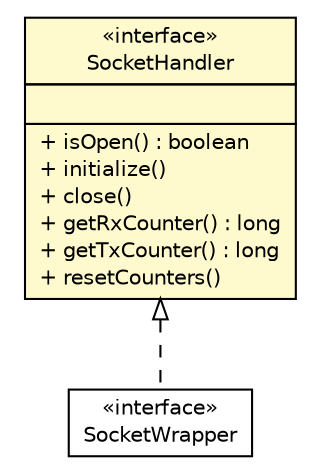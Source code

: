 #!/usr/local/bin/dot
#
# Class diagram 
# Generated by UMLGraph version R5_6 (http://www.umlgraph.org/)
#

digraph G {
	edge [fontname="Helvetica",fontsize=10,labelfontname="Helvetica",labelfontsize=10];
	node [fontname="Helvetica",fontsize=10,shape=plaintext];
	nodesep=0.25;
	ranksep=0.5;
	// org.ietf.nea.pt.socket.SocketWrapper
	c1045 [label=<<table title="org.ietf.nea.pt.socket.SocketWrapper" border="0" cellborder="1" cellspacing="0" cellpadding="2" port="p" href="./SocketWrapper.html">
		<tr><td><table border="0" cellspacing="0" cellpadding="1">
<tr><td align="center" balign="center"> &#171;interface&#187; </td></tr>
<tr><td align="center" balign="center"> SocketWrapper </td></tr>
		</table></td></tr>
		</table>>, URL="./SocketWrapper.html", fontname="Helvetica", fontcolor="black", fontsize=10.0];
	// org.ietf.nea.pt.socket.SocketHandler
	c1048 [label=<<table title="org.ietf.nea.pt.socket.SocketHandler" border="0" cellborder="1" cellspacing="0" cellpadding="2" port="p" bgcolor="lemonChiffon" href="./SocketHandler.html">
		<tr><td><table border="0" cellspacing="0" cellpadding="1">
<tr><td align="center" balign="center"> &#171;interface&#187; </td></tr>
<tr><td align="center" balign="center"> SocketHandler </td></tr>
		</table></td></tr>
		<tr><td><table border="0" cellspacing="0" cellpadding="1">
<tr><td align="left" balign="left">  </td></tr>
		</table></td></tr>
		<tr><td><table border="0" cellspacing="0" cellpadding="1">
<tr><td align="left" balign="left"> + isOpen() : boolean </td></tr>
<tr><td align="left" balign="left"> + initialize() </td></tr>
<tr><td align="left" balign="left"> + close() </td></tr>
<tr><td align="left" balign="left"> + getRxCounter() : long </td></tr>
<tr><td align="left" balign="left"> + getTxCounter() : long </td></tr>
<tr><td align="left" balign="left"> + resetCounters() </td></tr>
		</table></td></tr>
		</table>>, URL="./SocketHandler.html", fontname="Helvetica", fontcolor="black", fontsize=10.0];
	//org.ietf.nea.pt.socket.SocketWrapper implements org.ietf.nea.pt.socket.SocketHandler
	c1048:p -> c1045:p [dir=back,arrowtail=empty,style=dashed];
}

